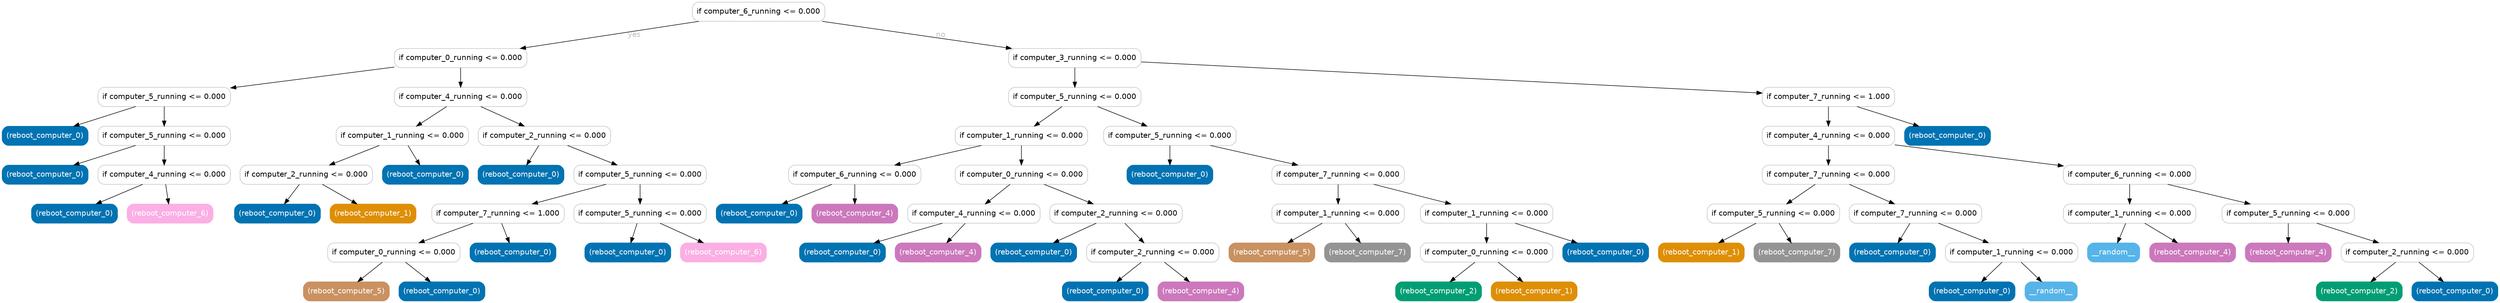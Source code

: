digraph Tree {
	graph [bb="0,0,4673,561"];
	node [color=gray,
		fillcolor=white,
		fontname=helvetica,
		label="\N",
		shape=box,
		style="filled, rounded"
	];
	edge [fontname=helvetica];
	0	[height=0.5,
		label="if computer_6_running <= 0.000",
		pos="1416.5,543",
		width=3.4444];
	1	[height=0.5,
		label="if computer_0_running <= 0.000",
		pos="858.5,456",
		width=3.4444];
	0 -> 1	[fontcolor=gray,
		label=yes,
		lp="1184,499.5",
		pos="e,970.23,474.02 1304.6,524.95 1210.7,510.65 1076.9,490.27 980.33,475.56"];
	26	[height=0.5,
		label="if computer_3_running <= 0.000",
		pos="2008.5,456",
		width=3.4444];
	0 -> 26	[fontcolor=gray,
		label=no,
		lp="1757.5,499.5",
		pos="e,1890,474.02 1535.2,524.95 1635,510.62 1777.4,490.18 1879.9,475.47"];
	2	[height=0.5,
		label="if computer_5_running <= 0.000",
		pos="303.5,383",
		width=3.4444];
	1 -> 2	[fontcolor=gray,
		pos="e,427.79,399.9 734.29,439.11 646.21,427.84 528.09,412.73 437.82,401.18"];
	9	[height=0.5,
		label="if computer_4_running <= 0.000",
		pos="858.5,383",
		width=3.4444];
	1 -> 9	[fontcolor=gray,
		pos="e,858.5,401.03 858.5,437.81 858.5,429.79 858.5,420.05 858.5,411.07"];
	3	[color="#0173b2",
		fillcolor="#0173b2",
		fontcolor=white,
		height=0.5,
		label="(reboot_computer_0)",
		pos="80.5,310",
		width=2.2361];
	2 -> 3	[fontcolor=gray,
		pos="e,134.25,328.11 250.09,364.99 218.19,354.84 177.49,341.88 143.96,331.2"];
	4	[height=0.5,
		label="if computer_5_running <= 0.000",
		pos="303.5,310",
		width=3.4444];
	2 -> 4	[fontcolor=gray,
		pos="e,303.5,328.03 303.5,364.81 303.5,356.79 303.5,347.05 303.5,338.07"];
	5	[color="#0173b2",
		fillcolor="#0173b2",
		fontcolor=white,
		height=0.5,
		label="(reboot_computer_0)",
		pos="80.5,237",
		width=2.2361];
	4 -> 5	[fontcolor=gray,
		pos="e,134.25,255.11 250.09,291.99 218.19,281.84 177.49,268.88 143.96,258.2"];
	6	[height=0.5,
		label="if computer_4_running <= 0.000",
		pos="303.5,237",
		width=3.4444];
	4 -> 6	[fontcolor=gray,
		pos="e,303.5,255.03 303.5,291.81 303.5,283.79 303.5,274.05 303.5,265.07"];
	7	[color="#0173b2",
		fillcolor="#0173b2",
		fontcolor=white,
		height=0.5,
		label="(reboot_computer_0)",
		pos="135.5,164",
		width=2.2361];
	6 -> 7	[fontcolor=gray,
		pos="e,175.99,182.11 263.26,218.99 239.85,209.1 210.14,196.54 185.27,186.03"];
	8	[color="#fbafe4",
		fillcolor="#fbafe4",
		fontcolor=white,
		height=0.5,
		label="(reboot_computer_6)",
		pos="314.5,164",
		width=2.2361];
	6 -> 8	[fontcolor=gray,
		pos="e,311.86,182.03 306.16,218.81 307.41,210.79 308.92,201.05 310.31,192.07"];
	10	[height=0.5,
		label="if computer_1_running <= 0.000",
		pos="749.5,310",
		width=3.4444];
	9 -> 10	[fontcolor=gray,
		pos="e,775.77,328.11 832.39,364.99 817.94,355.58 799.79,343.76 784.16,333.57"];
	15	[height=0.5,
		label="if computer_2_running <= 0.000",
		pos="1015.5,310",
		width=3.4444];
	9 -> 15	[fontcolor=gray,
		pos="e,977.66,328.11 896.11,364.99 917.79,355.19 945.26,342.77 968.38,332.31"];
	11	[height=0.5,
		label="if computer_2_running <= 0.000",
		pos="569.5,237",
		width=3.4444];
	10 -> 11	[fontcolor=gray,
		pos="e,612.89,255.11 706.39,291.99 681.19,282.06 649.19,269.43 622.47,258.89"];
	14	[color="#0173b2",
		fillcolor="#0173b2",
		fontcolor=white,
		height=0.5,
		label="(reboot_computer_0)",
		pos="792.5,237",
		width=2.2361];
	10 -> 14	[fontcolor=gray,
		pos="e,782.19,255.03 759.91,291.81 765.03,283.35 771.31,272.98 776.99,263.61"];
	12	[color="#0173b2",
		fillcolor="#0173b2",
		fontcolor=white,
		height=0.5,
		label="(reboot_computer_0)",
		pos="515.5,164",
		width=2.2361];
	11 -> 12	[fontcolor=gray,
		pos="e,528.45,182.03 556.43,218.81 549.86,210.18 541.78,199.56 534.54,190.03"];
	13	[color="#de8f05",
		fillcolor="#de8f05",
		fontcolor=white,
		height=0.5,
		label="(reboot_computer_1)",
		pos="694.5,164",
		width=2.2361];
	11 -> 13	[fontcolor=gray,
		pos="e,664.37,182.11 599.44,218.99 616.17,209.49 637.22,197.54 655.25,187.29"];
	16	[color="#0173b2",
		fillcolor="#0173b2",
		fontcolor=white,
		height=0.5,
		label="(reboot_computer_0)",
		pos="971.5,237",
		width=2.2361];
	15 -> 16	[fontcolor=gray,
		pos="e,982.05,255.03 1004.8,291.81 999.61,283.35 993.18,272.98 987.37,263.61"];
	17	[height=0.5,
		label="if computer_5_running <= 0.000",
		pos="1194.5,237",
		width=3.4444];
	15 -> 17	[fontcolor=gray,
		pos="e,1151.4,255.11 1058.4,291.99 1083.4,282.06 1115.3,269.43 1141.8,258.89"];
	18	[height=0.5,
		label="if computer_7_running <= 1.000",
		pos="928.5,164",
		width=3.4444];
	17 -> 18	[fontcolor=gray,
		pos="e,992.62,182.11 1130.8,218.99 1092.2,208.68 1042.7,195.49 1002.4,184.72"];
	23	[height=0.5,
		label="if computer_5_running <= 0.000",
		pos="1194.5,164",
		width=3.4444];
	17 -> 23	[fontcolor=gray,
		pos="e,1194.5,182.03 1194.5,218.81 1194.5,210.79 1194.5,201.05 1194.5,192.07"];
	19	[height=0.5,
		label="if computer_0_running <= 0.000",
		pos="733.5,91",
		width=3.4444];
	18 -> 19	[fontcolor=gray,
		pos="e,780.5,109.11 881.79,145.99 854.26,135.97 819.22,123.21 790.12,112.62"];
	22	[color="#0173b2",
		fillcolor="#0173b2",
		fontcolor=white,
		height=0.5,
		label="(reboot_computer_0)",
		pos="956.5,91",
		width=2.2361];
	18 -> 22	[fontcolor=gray,
		pos="e,949.78,109.03 935.28,145.81 938.51,137.62 942.45,127.62 946.06,118.48"];
	20	[color="#ca9161",
		fillcolor="#ca9161",
		fontcolor=white,
		height=0.5,
		label="(reboot_computer_5)",
		pos="644.5,18",
		width=2.2361];
	19 -> 20	[fontcolor=gray,
		pos="e,665.85,36.029 711.96,72.813 700.48,63.656 686.19,52.26 673.73,42.316"];
	21	[color="#0173b2",
		fillcolor="#0173b2",
		fontcolor=white,
		height=0.5,
		label="(reboot_computer_0)",
		pos="823.5,18",
		width=2.2361];
	19 -> 21	[fontcolor=gray,
		pos="e,801.91,36.029 755.29,72.813 766.89,63.656 781.34,52.26 793.94,42.316"];
	24	[color="#0173b2",
		fillcolor="#0173b2",
		fontcolor=white,
		height=0.5,
		label="(reboot_computer_0)",
		pos="1171.5,91",
		width=2.2361];
	23 -> 24	[fontcolor=gray,
		pos="e,1177,109.03 1188.9,145.81 1186.3,137.7 1183.1,127.84 1180.2,118.78"];
	25	[color="#fbafe4",
		fillcolor="#fbafe4",
		fontcolor=white,
		height=0.5,
		label="(reboot_computer_6)",
		pos="1350.5,91",
		width=2.2361];
	23 -> 25	[fontcolor=gray,
		pos="e,1312.9,109.11 1231.9,145.99 1253.4,136.19 1280.7,123.77 1303.7,113.31"];
	27	[height=0.5,
		label="if computer_5_running <= 0.000",
		pos="2008.5,383",
		width=3.4444];
	26 -> 27	[fontcolor=gray,
		pos="e,2008.5,401.03 2008.5,437.81 2008.5,429.79 2008.5,420.05 2008.5,411.07"];
	52	[height=0.5,
		label="if computer_7_running <= 1.000",
		pos="3419.5,383",
		width=3.4444];
	26 -> 52	[fontcolor=gray,
		pos="e,3295.4,390.25 2132.8,448.75 2396.9,435.46 3012.1,404.5 3285,390.77"];
	28	[height=0.5,
		label="if computer_1_running <= 0.000",
		pos="1908.5,310",
		width=3.4444];
	27 -> 28	[fontcolor=gray,
		pos="e,1932.6,328.11 1984.5,364.99 1971.5,355.75 1955.2,344.19 1941.1,334.14"];
	41	[height=0.5,
		label="if computer_5_running <= 0.000",
		pos="2186.5,310",
		width=3.4444];
	27 -> 41	[fontcolor=gray,
		pos="e,2143.6,328.11 2051.1,364.99 2076.1,355.06 2107.7,342.43 2134.1,331.89"];
	29	[height=0.5,
		label="if computer_6_running <= 0.000",
		pos="1596.5,237",
		width=3.4444];
	28 -> 29	[fontcolor=gray,
		pos="e,1671.4,255.05 1833.8,291.99 1787.9,281.56 1729,268.16 1681.4,257.32"];
	32	[height=0.5,
		label="if computer_0_running <= 0.000",
		pos="1908.5,237",
		width=3.4444];
	28 -> 32	[fontcolor=gray,
		pos="e,1908.5,255.03 1908.5,291.81 1908.5,283.79 1908.5,274.05 1908.5,265.07"];
	30	[color="#0173b2",
		fillcolor="#0173b2",
		fontcolor=white,
		height=0.5,
		label="(reboot_computer_0)",
		pos="1417.5,164",
		width=2.2361];
	29 -> 30	[fontcolor=gray,
		pos="e,1460.6,182.11 1553.6,218.99 1528.6,209.06 1496.7,196.43 1470.2,185.89"];
	31	[color="#cc78bc",
		fillcolor="#cc78bc",
		fontcolor=white,
		height=0.5,
		label="(reboot_computer_4)",
		pos="1596.5,164",
		width=2.2361];
	29 -> 31	[fontcolor=gray,
		pos="e,1596.5,182.03 1596.5,218.81 1596.5,210.79 1596.5,201.05 1596.5,192.07"];
	33	[height=0.5,
		label="if computer_4_running <= 0.000",
		pos="1819.5,164",
		width=3.4444];
	32 -> 33	[fontcolor=gray,
		pos="e,1840.8,182.03 1887,218.81 1875.5,209.66 1861.2,198.26 1848.7,188.32"];
	36	[height=0.5,
		label="if computer_2_running <= 0.000",
		pos="2085.5,164",
		width=3.4444];
	32 -> 36	[fontcolor=gray,
		pos="e,2042.8,182.11 1950.9,218.99 1975.7,209.06 2007.1,196.43 2033.4,185.89"];
	34	[color="#0173b2",
		fillcolor="#0173b2",
		fontcolor=white,
		height=0.5,
		label="(reboot_computer_0)",
		pos="1573.5,91",
		width=2.2361];
	33 -> 34	[fontcolor=gray,
		pos="e,1632.8,109.11 1760.6,145.99 1725.1,135.75 1679.7,122.66 1642.6,111.93"];
	35	[color="#cc78bc",
		fillcolor="#cc78bc",
		fontcolor=white,
		height=0.5,
		label="(reboot_computer_4)",
		pos="1752.5,91",
		width=2.2361];
	33 -> 35	[fontcolor=gray,
		pos="e,1768.6,109.03 1803.3,145.81 1795,137 1784.7,126.13 1775.6,116.46"];
	37	[color="#0173b2",
		fillcolor="#0173b2",
		fontcolor=white,
		height=0.5,
		label="(reboot_computer_0)",
		pos="1931.5,91",
		width=2.2361];
	36 -> 37	[fontcolor=gray,
		pos="e,1968.6,109.11 2048.6,145.99 2027.3,136.19 2000.4,123.77 1977.7,113.31"];
	38	[height=0.5,
		label="if computer_2_running <= 0.000",
		pos="2154.5,91",
		width=3.4444];
	36 -> 38	[fontcolor=gray,
		pos="e,2138,109.03 2102.2,145.81 2110.8,137 2121.3,126.13 2130.7,116.46"];
	39	[color="#0173b2",
		fillcolor="#0173b2",
		fontcolor=white,
		height=0.5,
		label="(reboot_computer_0)",
		pos="2065.5,18",
		width=2.2361];
	38 -> 39	[fontcolor=gray,
		pos="e,2086.8,36.029 2133,72.813 2121.5,63.656 2107.2,52.26 2094.7,42.316"];
	40	[color="#cc78bc",
		fillcolor="#cc78bc",
		fontcolor=white,
		height=0.5,
		label="(reboot_computer_4)",
		pos="2244.5,18",
		width=2.2361];
	38 -> 40	[fontcolor=gray,
		pos="e,2222.9,36.029 2176.3,72.813 2187.9,63.656 2202.3,52.26 2214.9,42.316"];
	42	[color="#0173b2",
		fillcolor="#0173b2",
		fontcolor=white,
		height=0.5,
		label="(reboot_computer_0)",
		pos="2186.5,237",
		width=2.2361];
	41 -> 42	[fontcolor=gray,
		pos="e,2186.5,255.03 2186.5,291.81 2186.5,283.79 2186.5,274.05 2186.5,265.07"];
	43	[height=0.5,
		label="if computer_7_running <= 0.000",
		pos="2501.5,237",
		width=3.4444];
	41 -> 43	[fontcolor=gray,
		pos="e,2425.8,255.05 2262,291.99 2308.4,281.53 2367.9,268.11 2416.1,257.26"];
	44	[height=0.5,
		label="if computer_1_running <= 0.000",
		pos="2501.5,164",
		width=3.4444];
	43 -> 44	[fontcolor=gray,
		pos="e,2501.5,182.03 2501.5,218.81 2501.5,210.79 2501.5,201.05 2501.5,192.07"];
	47	[height=0.5,
		label="if computer_1_running <= 0.000",
		pos="2779.5,164",
		width=3.4444];
	43 -> 47	[fontcolor=gray,
		pos="e,2712.5,182.11 2568.1,218.99 2608.5,208.66 2660.3,195.43 2702.5,184.66"];
	45	[color="#ca9161",
		fillcolor="#ca9161",
		fontcolor=white,
		height=0.5,
		label="(reboot_computer_5)",
		pos="2377.5,91",
		width=2.2361];
	44 -> 45	[fontcolor=gray,
		pos="e,2407.4,109.11 2471.8,145.99 2455.2,136.49 2434.3,124.54 2416.4,114.29"];
	46	[color="#949494",
		fillcolor="#949494",
		fontcolor=white,
		height=0.5,
		label="(reboot_computer_7)",
		pos="2556.5,91",
		width=2.2361];
	44 -> 46	[fontcolor=gray,
		pos="e,2543.3,109.03 2514.8,145.81 2521.5,137.18 2529.7,126.56 2537.1,117.03"];
	48	[height=0.5,
		label="if computer_0_running <= 0.000",
		pos="2779.5,91",
		width=3.4444];
	47 -> 48	[fontcolor=gray,
		pos="e,2779.5,109.03 2779.5,145.81 2779.5,137.79 2779.5,128.05 2779.5,119.07"];
	51	[color="#0173b2",
		fillcolor="#0173b2",
		fontcolor=white,
		height=0.5,
		label="(reboot_computer_0)",
		pos="3002.5,91",
		width=2.2361];
	47 -> 51	[fontcolor=gray,
		pos="e,2948.7,109.11 2832.9,145.99 2864.8,135.84 2905.5,122.88 2939,112.2"];
	49	[color="#029e73",
		fillcolor="#029e73",
		fontcolor=white,
		height=0.5,
		label="(reboot_computer_2)",
		pos="2689.5,18",
		width=2.2361];
	48 -> 49	[fontcolor=gray,
		pos="e,2711.1,36.029 2757.7,72.813 2746.1,63.656 2731.7,52.26 2719.1,42.316"];
	50	[color="#de8f05",
		fillcolor="#de8f05",
		fontcolor=white,
		height=0.5,
		label="(reboot_computer_1)",
		pos="2868.5,18",
		width=2.2361];
	48 -> 50	[fontcolor=gray,
		pos="e,2847.2,36.029 2801,72.813 2812.5,63.656 2826.8,52.26 2839.3,42.316"];
	53	[height=0.5,
		label="if computer_4_running <= 0.000",
		pos="3419.5,310",
		width=3.4444];
	52 -> 53	[fontcolor=gray,
		pos="e,3419.5,328.03 3419.5,364.81 3419.5,356.79 3419.5,347.05 3419.5,338.07"];
	72	[color="#0173b2",
		fillcolor="#0173b2",
		fontcolor=white,
		height=0.5,
		label="(reboot_computer_0)",
		pos="3642.5,310",
		width=2.2361];
	52 -> 72	[fontcolor=gray,
		pos="e,3588.7,328.11 3472.9,364.99 3504.8,354.84 3545.5,341.88 3579,331.2"];
	54	[height=0.5,
		label="if computer_7_running <= 0.000",
		pos="3419.5,237",
		width=3.4444];
	53 -> 54	[fontcolor=gray,
		pos="e,3419.5,255.03 3419.5,291.81 3419.5,283.79 3419.5,274.05 3419.5,265.07"];
	63	[height=0.5,
		label="if computer_6_running <= 0.000",
		pos="3983.5,237",
		width=3.4444];
	53 -> 63	[fontcolor=gray,
		pos="e,3859.5,253.46 3543.7,293.11 3546.7,292.74 3549.6,292.37 3552.5,292 3652,279.41 3764.4,265.33 3849.5,254.7"];
	55	[height=0.5,
		label="if computer_5_running <= 0.000",
		pos="3316.5,164",
		width=3.4444];
	54 -> 55	[fontcolor=gray,
		pos="e,3341.3,182.11 3394.8,218.99 3381.3,209.67 3364.3,197.97 3349.7,187.86"];
	58	[height=0.5,
		label="if computer_7_running <= 0.000",
		pos="3582.5,164",
		width=3.4444];
	54 -> 58	[fontcolor=gray,
		pos="e,3543.2,182.11 3458.5,218.99 3481.2,209.14 3509.8,196.66 3533.9,186.17"];
	56	[color="#de8f05",
		fillcolor="#de8f05",
		fontcolor=white,
		height=0.5,
		label="(reboot_computer_1)",
		pos="3181.5,91",
		width=2.2361];
	55 -> 56	[fontcolor=gray,
		pos="e,3214,109.11 3284.2,145.99 3265.8,136.36 3242.7,124.21 3223.1,113.87"];
	57	[color="#949494",
		fillcolor="#949494",
		fontcolor=white,
		height=0.5,
		label="(reboot_computer_7)",
		pos="3360.5,91",
		width=2.2361];
	55 -> 57	[fontcolor=gray,
		pos="e,3349.9,109.03 3327.2,145.81 3332.4,137.35 3338.8,126.98 3344.6,117.61"];
	59	[color="#0173b2",
		fillcolor="#0173b2",
		fontcolor=white,
		height=0.5,
		label="(reboot_computer_0)",
		pos="3539.5,91",
		width=2.2361];
	58 -> 59	[fontcolor=gray,
		pos="e,3549.8,109.03 3572.1,145.81 3567,137.35 3560.7,126.98 3555,117.61"];
	60	[height=0.5,
		label="if computer_1_running <= 0.000",
		pos="3762.5,91",
		width=3.4444];
	58 -> 60	[fontcolor=gray,
		pos="e,3719.1,109.11 3625.6,145.99 3650.8,136.06 3682.8,123.43 3709.5,112.89"];
	61	[color="#0173b2",
		fillcolor="#0173b2",
		fontcolor=white,
		height=0.5,
		label="(reboot_computer_0)",
		pos="3688.5,18",
		width=2.2361];
	60 -> 61	[fontcolor=gray,
		pos="e,3706.2,36.029 3744.6,72.813 3735.3,63.917 3723.8,52.909 3713.7,43.172"];
	62	[color="#56b4e9",
		fillcolor="#56b4e9",
		fontcolor=white,
		height=0.5,
		label=__random__,
		pos="3836.5,18",
		width=1.3611];
	60 -> 62	[fontcolor=gray,
		pos="e,3818.8,36.029 3780.4,72.813 3789.7,63.917 3801.2,52.909 3811.3,43.172"];
	64	[height=0.5,
		label="if computer_1_running <= 0.000",
		pos="3983.5,164",
		width=3.4444];
	63 -> 64	[fontcolor=gray,
		pos="e,3983.5,182.03 3983.5,218.81 3983.5,210.79 3983.5,201.05 3983.5,192.07"];
	67	[height=0.5,
		label="if computer_5_running <= 0.000",
		pos="4280.5,164",
		width=3.4444];
	63 -> 67	[fontcolor=gray,
		pos="e,4209.2,182.05 4054.6,218.99 4098.2,208.58 4154.1,195.22 4199.4,184.39"];
	65	[color="#56b4e9",
		fillcolor="#56b4e9",
		fontcolor=white,
		height=0.5,
		label=__random__,
		pos="3953.5,91",
		width=1.3611];
	64 -> 65	[fontcolor=gray,
		pos="e,3960.7,109.03 3976.2,145.81 3972.8,137.62 3968.6,127.62 3964.7,118.48"];
	66	[color="#cc78bc",
		fillcolor="#cc78bc",
		fontcolor=white,
		height=0.5,
		label="(reboot_computer_4)",
		pos="4101.5,91",
		width=2.2361];
	64 -> 66	[fontcolor=gray,
		pos="e,4073.1,109.11 4011.8,145.99 4027.6,136.49 4047.4,124.54 4064.5,114.29"];
	68	[color="#cc78bc",
		fillcolor="#cc78bc",
		fontcolor=white,
		height=0.5,
		label="(reboot_computer_4)",
		pos="4280.5,91",
		width=2.2361];
	67 -> 68	[fontcolor=gray,
		pos="e,4280.5,109.03 4280.5,145.81 4280.5,137.79 4280.5,128.05 4280.5,119.07"];
	69	[height=0.5,
		label="if computer_2_running <= 0.000",
		pos="4503.5,91",
		width=3.4444];
	67 -> 69	[fontcolor=gray,
		pos="e,4449.7,109.11 4333.9,145.99 4365.8,135.84 4406.5,122.88 4440,112.2"];
	70	[color="#029e73",
		fillcolor="#029e73",
		fontcolor=white,
		height=0.5,
		label="(reboot_computer_2)",
		pos="4413.5,18",
		width=2.2361];
	69 -> 70	[fontcolor=gray,
		pos="e,4435.1,36.029 4481.7,72.813 4470.1,63.656 4455.7,52.26 4443.1,42.316"];
	71	[color="#0173b2",
		fillcolor="#0173b2",
		fontcolor=white,
		height=0.5,
		label="(reboot_computer_0)",
		pos="4592.5,18",
		width=2.2361];
	69 -> 71	[fontcolor=gray,
		pos="e,4571.2,36.029 4525,72.813 4536.5,63.656 4550.8,52.26 4563.3,42.316"];
}

